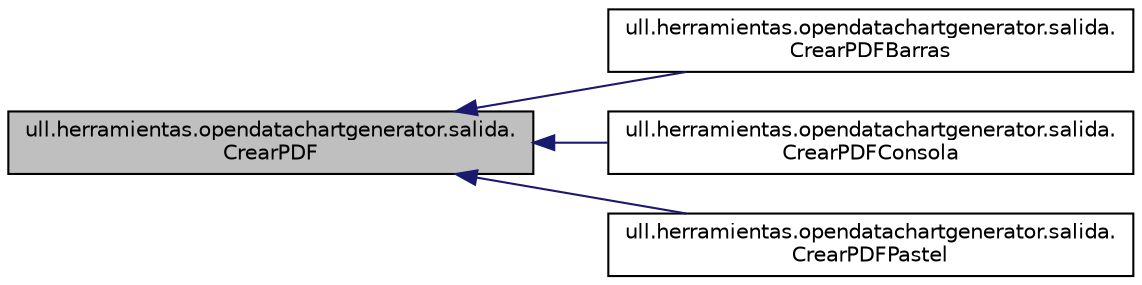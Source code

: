 digraph "ull.herramientas.opendatachartgenerator.salida.CrearPDF"
{
  edge [fontname="Helvetica",fontsize="10",labelfontname="Helvetica",labelfontsize="10"];
  node [fontname="Helvetica",fontsize="10",shape=record];
  rankdir="LR";
  Node0 [label="ull.herramientas.opendatachartgenerator.salida.\lCrearPDF",height=0.2,width=0.4,color="black", fillcolor="grey75", style="filled", fontcolor="black"];
  Node0 -> Node1 [dir="back",color="midnightblue",fontsize="10",style="solid"];
  Node1 [label="ull.herramientas.opendatachartgenerator.salida.\lCrearPDFBarras",height=0.2,width=0.4,color="black", fillcolor="white", style="filled",URL="$classull_1_1herramientas_1_1opendatachartgenerator_1_1salida_1_1_crear_p_d_f_barras.html",tooltip="Clase que crea y configura un documento pdf para imprirmir los datos del gráfico de barras..."];
  Node0 -> Node2 [dir="back",color="midnightblue",fontsize="10",style="solid"];
  Node2 [label="ull.herramientas.opendatachartgenerator.salida.\lCrearPDFConsola",height=0.2,width=0.4,color="black", fillcolor="white", style="filled",URL="$classull_1_1herramientas_1_1opendatachartgenerator_1_1salida_1_1_crear_p_d_f_consola.html",tooltip="Clase que crea y configura un documento pdf para imprirmir los datos. "];
  Node0 -> Node3 [dir="back",color="midnightblue",fontsize="10",style="solid"];
  Node3 [label="ull.herramientas.opendatachartgenerator.salida.\lCrearPDFPastel",height=0.2,width=0.4,color="black", fillcolor="white", style="filled",URL="$classull_1_1herramientas_1_1opendatachartgenerator_1_1salida_1_1_crear_p_d_f_pastel.html",tooltip="Clase que crea y configura un documento pdf para imprirmir los datos del gráfico de pastel..."];
}
